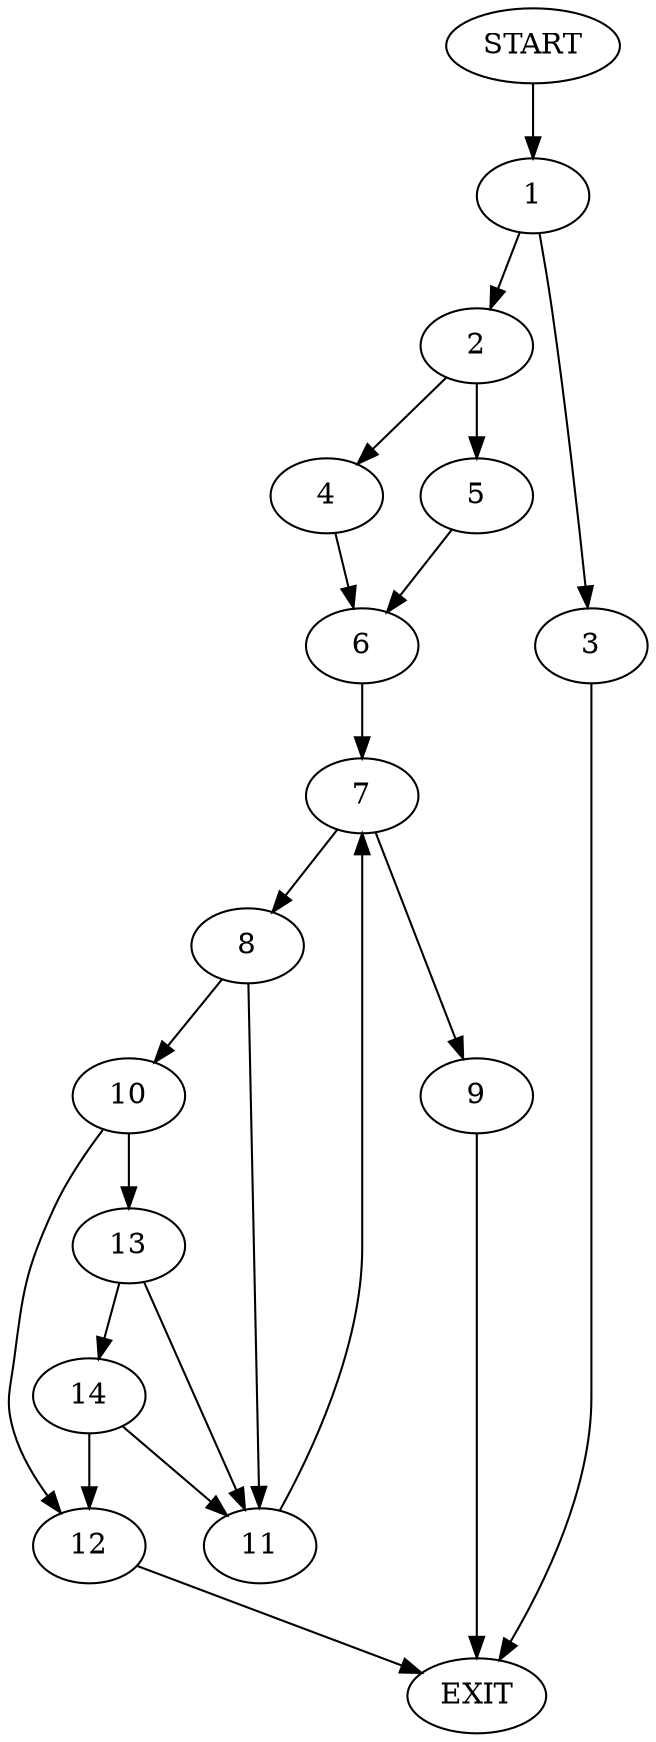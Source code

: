digraph {
0 [label="START"]
15 [label="EXIT"]
0 -> 1
1 -> 2
1 -> 3
2 -> 4
2 -> 5
3 -> 15
5 -> 6
4 -> 6
6 -> 7
7 -> 8
7 -> 9
8 -> 10
8 -> 11
9 -> 15
10 -> 12
10 -> 13
11 -> 7
13 -> 14
13 -> 11
12 -> 15
14 -> 12
14 -> 11
}
